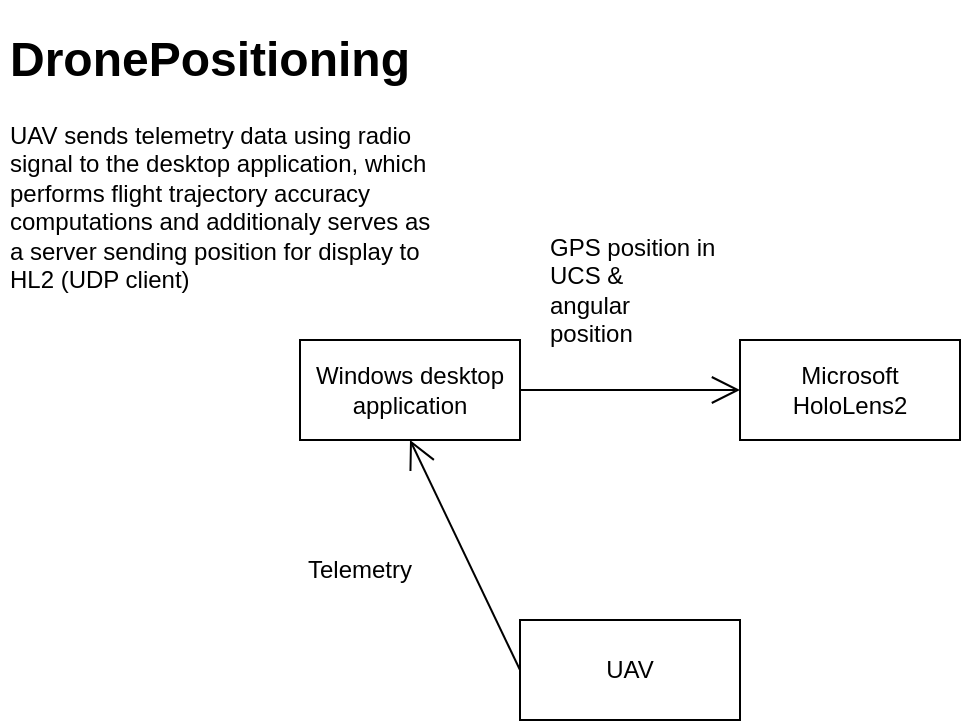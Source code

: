 <mxfile version="22.1.22" type="device">
  <diagram name="Page-1" id="-52Nwz3m5UT1qXGx4I4T">
    <mxGraphModel dx="1290" dy="1658" grid="1" gridSize="10" guides="1" tooltips="1" connect="1" arrows="1" fold="1" page="1" pageScale="1" pageWidth="850" pageHeight="1100" math="0" shadow="0">
      <root>
        <mxCell id="0" />
        <mxCell id="1" parent="0" />
        <mxCell id="Ux_-wwElseKbXse17q5J-1" value="Windows desktop application" style="html=1;whiteSpace=wrap;" vertex="1" parent="1">
          <mxGeometry x="190" y="150" width="110" height="50" as="geometry" />
        </mxCell>
        <mxCell id="Ux_-wwElseKbXse17q5J-2" value="Microsoft HoloLens2" style="html=1;whiteSpace=wrap;" vertex="1" parent="1">
          <mxGeometry x="410" y="150" width="110" height="50" as="geometry" />
        </mxCell>
        <mxCell id="Ux_-wwElseKbXse17q5J-3" value="UAV" style="html=1;whiteSpace=wrap;" vertex="1" parent="1">
          <mxGeometry x="300" y="290" width="110" height="50" as="geometry" />
        </mxCell>
        <mxCell id="Ux_-wwElseKbXse17q5J-4" value="" style="endArrow=open;endFill=1;endSize=12;html=1;rounded=0;exitX=0;exitY=0.5;exitDx=0;exitDy=0;entryX=0.5;entryY=1;entryDx=0;entryDy=0;" edge="1" parent="1" source="Ux_-wwElseKbXse17q5J-3" target="Ux_-wwElseKbXse17q5J-1">
          <mxGeometry width="160" relative="1" as="geometry">
            <mxPoint x="340" y="270" as="sourcePoint" />
            <mxPoint x="500" y="270" as="targetPoint" />
          </mxGeometry>
        </mxCell>
        <mxCell id="Ux_-wwElseKbXse17q5J-6" value="" style="endArrow=open;endFill=1;endSize=12;html=1;rounded=0;exitX=1;exitY=0.5;exitDx=0;exitDy=0;entryX=0;entryY=0.5;entryDx=0;entryDy=0;" edge="1" parent="1" source="Ux_-wwElseKbXse17q5J-1" target="Ux_-wwElseKbXse17q5J-2">
          <mxGeometry width="160" relative="1" as="geometry">
            <mxPoint x="340" y="270" as="sourcePoint" />
            <mxPoint x="500" y="270" as="targetPoint" />
          </mxGeometry>
        </mxCell>
        <mxCell id="Ux_-wwElseKbXse17q5J-8" value="Telemetry" style="text;html=1;strokeColor=none;fillColor=none;align=center;verticalAlign=middle;whiteSpace=wrap;rounded=0;" vertex="1" parent="1">
          <mxGeometry x="190" y="250" width="60" height="30" as="geometry" />
        </mxCell>
        <mxCell id="Ux_-wwElseKbXse17q5J-9" value="&lt;div align=&quot;left&quot;&gt;GPS position in UCS &amp;amp;&lt;br&gt;angular position&lt;/div&gt;" style="text;html=1;strokeColor=none;fillColor=none;align=left;verticalAlign=middle;whiteSpace=wrap;rounded=0;" vertex="1" parent="1">
          <mxGeometry x="312.5" y="110" width="85" height="30" as="geometry" />
        </mxCell>
        <mxCell id="Ux_-wwElseKbXse17q5J-10" value="&lt;h1&gt;DronePositioning&lt;br&gt;&lt;/h1&gt;&lt;p&gt;UAV sends telemetry data using radio signal to the desktop application, which performs flight trajectory accuracy computations and additionaly serves as a server sending position for display to HL2 (UDP client)&lt;br&gt;&lt;/p&gt;" style="text;html=1;strokeColor=none;fillColor=none;spacing=5;spacingTop=-20;whiteSpace=wrap;overflow=hidden;rounded=0;" vertex="1" parent="1">
          <mxGeometry x="40" y="-10" width="220" height="140" as="geometry" />
        </mxCell>
      </root>
    </mxGraphModel>
  </diagram>
</mxfile>
